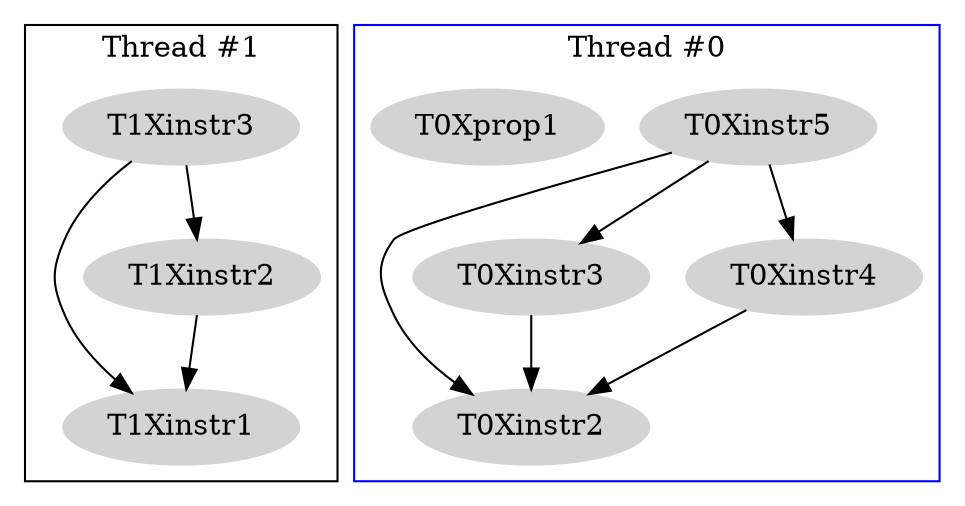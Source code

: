 digraph{subgraph cluster_0{color=black;node[style="filled",color=lightgray];label="Thread #1";T1Xinstr1;T1Xinstr2;T1Xinstr2->T1Xinstr1;T1Xinstr3;T1Xinstr3->T1Xinstr1;T1Xinstr3->T1Xinstr2;}subgraph cluster_1{color=blue;node[style="filled",color=lightgray];label="Thread #0";T0Xinstr2;T0Xinstr3;T0Xinstr3->T0Xinstr2;T0Xinstr4;T0Xinstr4->T0Xinstr2;T0Xinstr5;T0Xinstr5->T0Xinstr2;T0Xinstr5->T0Xinstr3;T0Xinstr5->T0Xinstr4;T0Xprop1;}}